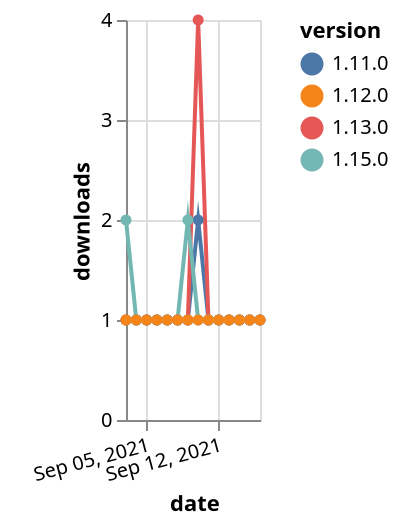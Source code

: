 {"$schema": "https://vega.github.io/schema/vega-lite/v5.json", "description": "A simple bar chart with embedded data.", "data": {"values": [{"date": "2021-09-03", "total": 214, "delta": 1, "version": "1.11.0"}, {"date": "2021-09-04", "total": 215, "delta": 1, "version": "1.11.0"}, {"date": "2021-09-05", "total": 216, "delta": 1, "version": "1.11.0"}, {"date": "2021-09-06", "total": 217, "delta": 1, "version": "1.11.0"}, {"date": "2021-09-07", "total": 218, "delta": 1, "version": "1.11.0"}, {"date": "2021-09-08", "total": 219, "delta": 1, "version": "1.11.0"}, {"date": "2021-09-09", "total": 220, "delta": 1, "version": "1.11.0"}, {"date": "2021-09-10", "total": 222, "delta": 2, "version": "1.11.0"}, {"date": "2021-09-11", "total": 223, "delta": 1, "version": "1.11.0"}, {"date": "2021-09-12", "total": 224, "delta": 1, "version": "1.11.0"}, {"date": "2021-09-13", "total": 225, "delta": 1, "version": "1.11.0"}, {"date": "2021-09-14", "total": 226, "delta": 1, "version": "1.11.0"}, {"date": "2021-09-15", "total": 227, "delta": 1, "version": "1.11.0"}, {"date": "2021-09-16", "total": 228, "delta": 1, "version": "1.11.0"}, {"date": "2021-09-03", "total": 283, "delta": 1, "version": "1.13.0"}, {"date": "2021-09-04", "total": 284, "delta": 1, "version": "1.13.0"}, {"date": "2021-09-05", "total": 285, "delta": 1, "version": "1.13.0"}, {"date": "2021-09-06", "total": 286, "delta": 1, "version": "1.13.0"}, {"date": "2021-09-07", "total": 287, "delta": 1, "version": "1.13.0"}, {"date": "2021-09-08", "total": 288, "delta": 1, "version": "1.13.0"}, {"date": "2021-09-09", "total": 289, "delta": 1, "version": "1.13.0"}, {"date": "2021-09-10", "total": 293, "delta": 4, "version": "1.13.0"}, {"date": "2021-09-11", "total": 294, "delta": 1, "version": "1.13.0"}, {"date": "2021-09-12", "total": 295, "delta": 1, "version": "1.13.0"}, {"date": "2021-09-13", "total": 296, "delta": 1, "version": "1.13.0"}, {"date": "2021-09-14", "total": 297, "delta": 1, "version": "1.13.0"}, {"date": "2021-09-15", "total": 298, "delta": 1, "version": "1.13.0"}, {"date": "2021-09-16", "total": 299, "delta": 1, "version": "1.13.0"}, {"date": "2021-09-03", "total": 117, "delta": 2, "version": "1.15.0"}, {"date": "2021-09-04", "total": 118, "delta": 1, "version": "1.15.0"}, {"date": "2021-09-05", "total": 119, "delta": 1, "version": "1.15.0"}, {"date": "2021-09-06", "total": 120, "delta": 1, "version": "1.15.0"}, {"date": "2021-09-07", "total": 121, "delta": 1, "version": "1.15.0"}, {"date": "2021-09-08", "total": 122, "delta": 1, "version": "1.15.0"}, {"date": "2021-09-09", "total": 124, "delta": 2, "version": "1.15.0"}, {"date": "2021-09-10", "total": 125, "delta": 1, "version": "1.15.0"}, {"date": "2021-09-11", "total": 126, "delta": 1, "version": "1.15.0"}, {"date": "2021-09-12", "total": 127, "delta": 1, "version": "1.15.0"}, {"date": "2021-09-13", "total": 128, "delta": 1, "version": "1.15.0"}, {"date": "2021-09-14", "total": 129, "delta": 1, "version": "1.15.0"}, {"date": "2021-09-15", "total": 130, "delta": 1, "version": "1.15.0"}, {"date": "2021-09-16", "total": 131, "delta": 1, "version": "1.15.0"}, {"date": "2021-09-03", "total": 172, "delta": 1, "version": "1.12.0"}, {"date": "2021-09-04", "total": 173, "delta": 1, "version": "1.12.0"}, {"date": "2021-09-05", "total": 174, "delta": 1, "version": "1.12.0"}, {"date": "2021-09-06", "total": 175, "delta": 1, "version": "1.12.0"}, {"date": "2021-09-07", "total": 176, "delta": 1, "version": "1.12.0"}, {"date": "2021-09-08", "total": 177, "delta": 1, "version": "1.12.0"}, {"date": "2021-09-09", "total": 178, "delta": 1, "version": "1.12.0"}, {"date": "2021-09-10", "total": 179, "delta": 1, "version": "1.12.0"}, {"date": "2021-09-11", "total": 180, "delta": 1, "version": "1.12.0"}, {"date": "2021-09-12", "total": 181, "delta": 1, "version": "1.12.0"}, {"date": "2021-09-13", "total": 182, "delta": 1, "version": "1.12.0"}, {"date": "2021-09-14", "total": 183, "delta": 1, "version": "1.12.0"}, {"date": "2021-09-15", "total": 184, "delta": 1, "version": "1.12.0"}, {"date": "2021-09-16", "total": 185, "delta": 1, "version": "1.12.0"}]}, "width": "container", "mark": {"type": "line", "point": {"filled": true}}, "encoding": {"x": {"field": "date", "type": "temporal", "timeUnit": "yearmonthdate", "title": "date", "axis": {"labelAngle": -15}}, "y": {"field": "delta", "type": "quantitative", "title": "downloads"}, "color": {"field": "version", "type": "nominal"}, "tooltip": {"field": "delta"}}}